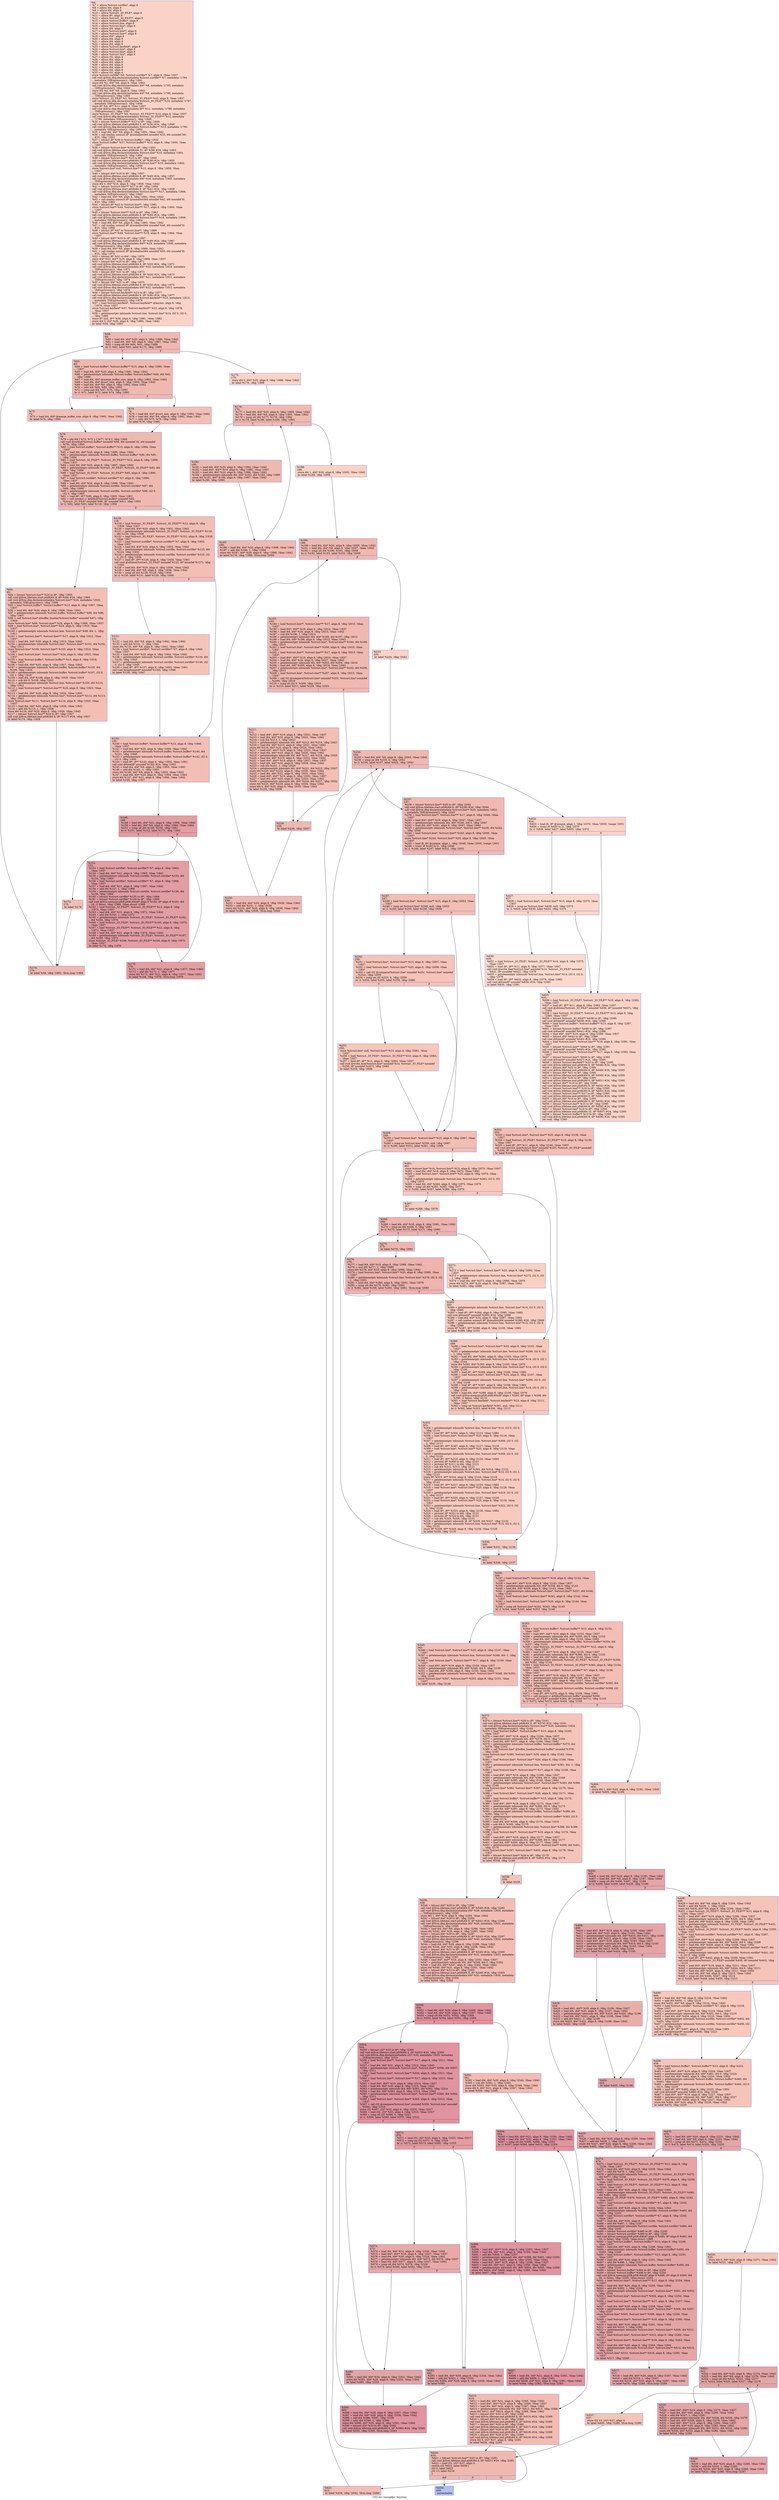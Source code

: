 digraph "CFG for 'mergefps' function" {
	label="CFG for 'mergefps' function";

	Node0x2528440 [shape=record,color="#3d50c3ff", style=filled, fillcolor="#f59c7d70",label="{%6:\l  %7 = alloca %struct.sortfile*, align 8\l  %8 = alloca i64, align 8\l  %9 = alloca i64, align 8\l  %10 = alloca %struct._IO_FILE*, align 8\l  %11 = alloca i8*, align 8\l  %12 = alloca %struct._IO_FILE**, align 8\l  %13 = alloca %struct.buffer*, align 8\l  %14 = alloca %struct.line, align 8\l  %15 = alloca %struct.line*, align 8\l  %16 = alloca i64, align 8\l  %17 = alloca %struct.line**, align 8\l  %18 = alloca %struct.line**, align 8\l  %19 = alloca i64*, align 8\l  %20 = alloca i64, align 8\l  %21 = alloca i64, align 8\l  %22 = alloca i64, align 8\l  %23 = alloca %struct.keyfield*, align 8\l  %24 = alloca %struct.line*, align 8\l  %25 = alloca %struct.line*, align 8\l  %26 = alloca %struct.line*, align 8\l  %27 = alloca i32, align 4\l  %28 = alloca i64, align 8\l  %29 = alloca i64, align 8\l  %30 = alloca i64, align 8\l  %31 = alloca i64, align 8\l  %32 = alloca i64, align 8\l  %33 = alloca i32, align 4\l  store %struct.sortfile* %0, %struct.sortfile** %7, align 8, !tbaa !1837\l  call void @llvm.dbg.declare(metadata %struct.sortfile** %7, metadata !1784,\l... metadata !DIExpression()), !dbg !1841\l  store i64 %1, i64* %8, align 8, !tbaa !1842\l  call void @llvm.dbg.declare(metadata i64* %8, metadata !1785, metadata\l... !DIExpression()), !dbg !1844\l  store i64 %2, i64* %9, align 8, !tbaa !1842\l  call void @llvm.dbg.declare(metadata i64* %9, metadata !1786, metadata\l... !DIExpression()), !dbg !1845\l  store %struct._IO_FILE* %3, %struct._IO_FILE** %10, align 8, !tbaa !1837\l  call void @llvm.dbg.declare(metadata %struct._IO_FILE** %10, metadata !1787,\l... metadata !DIExpression()), !dbg !1846\l  store i8* %4, i8** %11, align 8, !tbaa !1837\l  call void @llvm.dbg.declare(metadata i8** %11, metadata !1788, metadata\l... !DIExpression()), !dbg !1847\l  store %struct._IO_FILE** %5, %struct._IO_FILE*** %12, align 8, !tbaa !1837\l  call void @llvm.dbg.declare(metadata %struct._IO_FILE*** %12, metadata\l... !1789, metadata !DIExpression()), !dbg !1848\l  %34 = bitcast %struct.buffer** %13 to i8*, !dbg !1849\l  call void @llvm.lifetime.start.p0i8(i64 8, i8* %34) #24, !dbg !1849\l  call void @llvm.dbg.declare(metadata %struct.buffer** %13, metadata !1790,\l... metadata !DIExpression()), !dbg !1850\l  %35 = load i64, i64* %9, align 8, !dbg !1851, !tbaa !1842\l  %36 = call noalias nonnull i8* @xnmalloc(i64 noundef %35, i64 noundef 56)\l... #25, !dbg !1852\l  %37 = bitcast i8* %36 to %struct.buffer*, !dbg !1852\l  store %struct.buffer* %37, %struct.buffer** %13, align 8, !dbg !1850, !tbaa\l... !1837\l  %38 = bitcast %struct.line* %14 to i8*, !dbg !1853\l  call void @llvm.lifetime.start.p0i8(i64 32, i8* %38) #24, !dbg !1853\l  call void @llvm.dbg.declare(metadata %struct.line* %14, metadata !1801,\l... metadata !DIExpression()), !dbg !1854\l  %39 = bitcast %struct.line** %15 to i8*, !dbg !1855\l  call void @llvm.lifetime.start.p0i8(i64 8, i8* %39) #24, !dbg !1855\l  call void @llvm.dbg.declare(metadata %struct.line** %15, metadata !1802,\l... metadata !DIExpression()), !dbg !1856\l  store %struct.line* null, %struct.line** %15, align 8, !dbg !1856, !tbaa\l... !1837\l  %40 = bitcast i64* %16 to i8*, !dbg !1857\l  call void @llvm.lifetime.start.p0i8(i64 8, i8* %40) #24, !dbg !1857\l  call void @llvm.dbg.declare(metadata i64* %16, metadata !1805, metadata\l... !DIExpression()), !dbg !1858\l  store i64 0, i64* %16, align 8, !dbg !1858, !tbaa !1842\l  %41 = bitcast %struct.line*** %17 to i8*, !dbg !1859\l  call void @llvm.lifetime.start.p0i8(i64 8, i8* %41) #24, !dbg !1859\l  call void @llvm.dbg.declare(metadata %struct.line*** %17, metadata !1806,\l... metadata !DIExpression()), !dbg !1860\l  %42 = load i64, i64* %9, align 8, !dbg !1861, !tbaa !1842\l  %43 = call noalias nonnull i8* @xnmalloc(i64 noundef %42, i64 noundef 8)\l... #25, !dbg !1862\l  %44 = bitcast i8* %43 to %struct.line**, !dbg !1862\l  store %struct.line** %44, %struct.line*** %17, align 8, !dbg !1860, !tbaa\l... !1837\l  %45 = bitcast %struct.line*** %18 to i8*, !dbg !1863\l  call void @llvm.lifetime.start.p0i8(i64 8, i8* %45) #24, !dbg !1863\l  call void @llvm.dbg.declare(metadata %struct.line*** %18, metadata !1808,\l... metadata !DIExpression()), !dbg !1864\l  %46 = load i64, i64* %9, align 8, !dbg !1865, !tbaa !1842\l  %47 = call noalias nonnull i8* @xnmalloc(i64 noundef %46, i64 noundef 8)\l... #25, !dbg !1866\l  %48 = bitcast i8* %47 to %struct.line**, !dbg !1866\l  store %struct.line** %48, %struct.line*** %18, align 8, !dbg !1864, !tbaa\l... !1837\l  %49 = bitcast i64** %19 to i8*, !dbg !1867\l  call void @llvm.lifetime.start.p0i8(i64 8, i8* %49) #24, !dbg !1867\l  call void @llvm.dbg.declare(metadata i64** %19, metadata !1809, metadata\l... !DIExpression()), !dbg !1868\l  %50 = load i64, i64* %9, align 8, !dbg !1869, !tbaa !1842\l  %51 = call noalias nonnull i8* @xnmalloc(i64 noundef %50, i64 noundef 8)\l... #25, !dbg !1870\l  %52 = bitcast i8* %51 to i64*, !dbg !1870\l  store i64* %52, i64** %19, align 8, !dbg !1868, !tbaa !1837\l  %53 = bitcast i64* %20 to i8*, !dbg !1871\l  call void @llvm.lifetime.start.p0i8(i64 8, i8* %53) #24, !dbg !1871\l  call void @llvm.dbg.declare(metadata i64* %20, metadata !1810, metadata\l... !DIExpression()), !dbg !1872\l  %54 = bitcast i64* %21 to i8*, !dbg !1873\l  call void @llvm.lifetime.start.p0i8(i64 8, i8* %54) #24, !dbg !1873\l  call void @llvm.dbg.declare(metadata i64* %21, metadata !1811, metadata\l... !DIExpression()), !dbg !1874\l  %55 = bitcast i64* %22 to i8*, !dbg !1875\l  call void @llvm.lifetime.start.p0i8(i64 8, i8* %55) #24, !dbg !1875\l  call void @llvm.dbg.declare(metadata i64* %22, metadata !1812, metadata\l... !DIExpression()), !dbg !1876\l  %56 = bitcast %struct.keyfield** %23 to i8*, !dbg !1877\l  call void @llvm.lifetime.start.p0i8(i64 8, i8* %56) #24, !dbg !1877\l  call void @llvm.dbg.declare(metadata %struct.keyfield** %23, metadata !1813,\l... metadata !DIExpression()), !dbg !1878\l  %57 = load %struct.keyfield*, %struct.keyfield** @keylist, align 8, !dbg\l... !1879, !tbaa !1837\l  store %struct.keyfield* %57, %struct.keyfield** %23, align 8, !dbg !1878,\l... !tbaa !1837\l  %58 = getelementptr inbounds %struct.line, %struct.line* %14, i32 0, i32 0,\l... !dbg !1880\l  store i8* null, i8** %58, align 8, !dbg !1881, !tbaa !1882\l  store i64 0, i64* %20, align 8, !dbg !1884, !tbaa !1842\l  br label %59, !dbg !1885\l}"];
	Node0x2528440 -> Node0x2528490;
	Node0x2528490 [shape=record,color="#3d50c3ff", style=filled, fillcolor="#de614d70",label="{%59:\l59:                                               \l  %60 = load i64, i64* %20, align 8, !dbg !1886, !tbaa !1842\l  %61 = load i64, i64* %9, align 8, !dbg !1887, !tbaa !1842\l  %62 = icmp ult i64 %60, %61, !dbg !1888\l  br i1 %62, label %63, label %175, !dbg !1889\l|{<s0>T|<s1>F}}"];
	Node0x2528490:s0 -> Node0x25284e0;
	Node0x2528490:s1 -> Node0x25288f0;
	Node0x25284e0 [shape=record,color="#3d50c3ff", style=filled, fillcolor="#de614d70",label="{%63:\l63:                                               \l  %64 = load %struct.buffer*, %struct.buffer** %13, align 8, !dbg !1890, !tbaa\l... !1837\l  %65 = load i64, i64* %20, align 8, !dbg !1891, !tbaa !1842\l  %66 = getelementptr inbounds %struct.buffer, %struct.buffer* %64, i64 %65,\l... !dbg !1890\l  %67 = load i64, i64* @merge_buffer_size, align 8, !dbg !1892, !tbaa !1842\l  %68 = load i64, i64* @sort_size, align 8, !dbg !1892, !tbaa !1842\l  %69 = load i64, i64* %9, align 8, !dbg !1892, !tbaa !1842\l  %70 = udiv i64 %68, %69, !dbg !1892\l  %71 = icmp ugt i64 %67, %70, !dbg !1892\l  br i1 %71, label %72, label %74, !dbg !1892\l|{<s0>T|<s1>F}}"];
	Node0x25284e0:s0 -> Node0x2528530;
	Node0x25284e0:s1 -> Node0x2528580;
	Node0x2528530 [shape=record,color="#3d50c3ff", style=filled, fillcolor="#e36c5570",label="{%72:\l72:                                               \l  %73 = load i64, i64* @merge_buffer_size, align 8, !dbg !1892, !tbaa !1842\l  br label %78, !dbg !1892\l}"];
	Node0x2528530 -> Node0x25285d0;
	Node0x2528580 [shape=record,color="#3d50c3ff", style=filled, fillcolor="#e36c5570",label="{%74:\l74:                                               \l  %75 = load i64, i64* @sort_size, align 8, !dbg !1892, !tbaa !1842\l  %76 = load i64, i64* %9, align 8, !dbg !1892, !tbaa !1842\l  %77 = udiv i64 %75, %76, !dbg !1892\l  br label %78, !dbg !1892\l}"];
	Node0x2528580 -> Node0x25285d0;
	Node0x25285d0 [shape=record,color="#3d50c3ff", style=filled, fillcolor="#de614d70",label="{%78:\l78:                                               \l  %79 = phi i64 [ %73, %72 ], [ %77, %74 ], !dbg !1892\l  call void @initbuf(%struct.buffer* noundef %66, i64 noundef 32, i64 noundef\l... %79), !dbg !1893\l  %80 = load %struct.buffer*, %struct.buffer** %13, align 8, !dbg !1894, !tbaa\l... !1837\l  %81 = load i64, i64* %20, align 8, !dbg !1895, !tbaa !1842\l  %82 = getelementptr inbounds %struct.buffer, %struct.buffer* %80, i64 %81,\l... !dbg !1894\l  %83 = load %struct._IO_FILE**, %struct._IO_FILE*** %12, align 8, !dbg !1896,\l... !tbaa !1837\l  %84 = load i64, i64* %20, align 8, !dbg !1897, !tbaa !1842\l  %85 = getelementptr inbounds %struct._IO_FILE*, %struct._IO_FILE** %83, i64\l... %84, !dbg !1896\l  %86 = load %struct._IO_FILE*, %struct._IO_FILE** %85, align 8, !dbg !1896,\l... !tbaa !1837\l  %87 = load %struct.sortfile*, %struct.sortfile** %7, align 8, !dbg !1898,\l... !tbaa !1837\l  %88 = load i64, i64* %20, align 8, !dbg !1899, !tbaa !1842\l  %89 = getelementptr inbounds %struct.sortfile, %struct.sortfile* %87, i64\l... %88, !dbg !1898\l  %90 = getelementptr inbounds %struct.sortfile, %struct.sortfile* %89, i32 0,\l... i32 0, !dbg !1900\l  %91 = load i8*, i8** %90, align 8, !dbg !1900, !tbaa !1901\l  %92 = call zeroext i1 @fillbuf(%struct.buffer* noundef %82,\l... %struct._IO_FILE* noundef %86, i8* noundef %91), !dbg !1903\l  br i1 %92, label %93, label %118, !dbg !1904\l|{<s0>T|<s1>F}}"];
	Node0x25285d0:s0 -> Node0x2528620;
	Node0x25285d0:s1 -> Node0x2528670;
	Node0x2528620 [shape=record,color="#3d50c3ff", style=filled, fillcolor="#e36c5570",label="{%93:\l93:                                               \l  %94 = bitcast %struct.line** %24 to i8*, !dbg !1905\l  call void @llvm.lifetime.start.p0i8(i64 8, i8* %94) #24, !dbg !1905\l  call void @llvm.dbg.declare(metadata %struct.line** %24, metadata !1816,\l... metadata !DIExpression()), !dbg !1906\l  %95 = load %struct.buffer*, %struct.buffer** %13, align 8, !dbg !1907, !tbaa\l... !1837\l  %96 = load i64, i64* %20, align 8, !dbg !1908, !tbaa !1842\l  %97 = getelementptr inbounds %struct.buffer, %struct.buffer* %95, i64 %96,\l... !dbg !1907\l  %98 = call %struct.line* @buffer_linelim(%struct.buffer* noundef %97), !dbg\l... !1909\l  store %struct.line* %98, %struct.line** %24, align 8, !dbg !1906, !tbaa !1837\l  %99 = load %struct.line*, %struct.line** %24, align 8, !dbg !1910, !tbaa\l... !1837\l  %100 = getelementptr inbounds %struct.line, %struct.line* %99, i64 -1, !dbg\l... !1911\l  %101 = load %struct.line**, %struct.line*** %17, align 8, !dbg !1912, !tbaa\l... !1837\l  %102 = load i64, i64* %20, align 8, !dbg !1913, !tbaa !1842\l  %103 = getelementptr inbounds %struct.line*, %struct.line** %101, i64 %102,\l... !dbg !1912\l  store %struct.line* %100, %struct.line** %103, align 8, !dbg !1914, !tbaa\l... !1837\l  %104 = load %struct.line*, %struct.line** %24, align 8, !dbg !1915, !tbaa\l... !1837\l  %105 = load %struct.buffer*, %struct.buffer** %13, align 8, !dbg !1916,\l... !tbaa !1837\l  %106 = load i64, i64* %20, align 8, !dbg !1917, !tbaa !1842\l  %107 = getelementptr inbounds %struct.buffer, %struct.buffer* %105, i64\l... %106, !dbg !1916\l  %108 = getelementptr inbounds %struct.buffer, %struct.buffer* %107, i32 0,\l... i32 2, !dbg !1918\l  %109 = load i64, i64* %108, align 8, !dbg !1918, !tbaa !1919\l  %110 = sub i64 0, %109, !dbg !1922\l  %111 = getelementptr inbounds %struct.line, %struct.line* %104, i64 %110,\l... !dbg !1922\l  %112 = load %struct.line**, %struct.line*** %18, align 8, !dbg !1923, !tbaa\l... !1837\l  %113 = load i64, i64* %20, align 8, !dbg !1924, !tbaa !1842\l  %114 = getelementptr inbounds %struct.line*, %struct.line** %112, i64 %113,\l... !dbg !1923\l  store %struct.line* %111, %struct.line** %114, align 8, !dbg !1925, !tbaa\l... !1837\l  %115 = load i64, i64* %20, align 8, !dbg !1926, !tbaa !1842\l  %116 = add i64 %115, 1, !dbg !1926\l  store i64 %116, i64* %20, align 8, !dbg !1926, !tbaa !1842\l  %117 = bitcast %struct.line** %24 to i8*, !dbg !1927\l  call void @llvm.lifetime.end.p0i8(i64 8, i8* %117) #24, !dbg !1927\l  br label %174, !dbg !1928\l}"];
	Node0x2528620 -> Node0x25288a0;
	Node0x2528670 [shape=record,color="#3d50c3ff", style=filled, fillcolor="#e36c5570",label="{%118:\l118:                                              \l  %119 = load %struct._IO_FILE**, %struct._IO_FILE*** %12, align 8, !dbg\l... !1929, !tbaa !1837\l  %120 = load i64, i64* %20, align 8, !dbg !1931, !tbaa !1842\l  %121 = getelementptr inbounds %struct._IO_FILE*, %struct._IO_FILE** %119,\l... i64 %120, !dbg !1929\l  %122 = load %struct._IO_FILE*, %struct._IO_FILE** %121, align 8, !dbg !1929,\l... !tbaa !1837\l  %123 = load %struct.sortfile*, %struct.sortfile** %7, align 8, !dbg !1932,\l... !tbaa !1837\l  %124 = load i64, i64* %20, align 8, !dbg !1933, !tbaa !1842\l  %125 = getelementptr inbounds %struct.sortfile, %struct.sortfile* %123, i64\l... %124, !dbg !1932\l  %126 = getelementptr inbounds %struct.sortfile, %struct.sortfile* %125, i32\l... 0, i32 0, !dbg !1934\l  %127 = load i8*, i8** %126, align 8, !dbg !1934, !tbaa !1901\l  call void @xfclose(%struct._IO_FILE* noundef %122, i8* noundef %127), !dbg\l... !1935\l  %128 = load i64, i64* %20, align 8, !dbg !1936, !tbaa !1842\l  %129 = load i64, i64* %8, align 8, !dbg !1938, !tbaa !1842\l  %130 = icmp ult i64 %128, %129, !dbg !1939\l  br i1 %130, label %131, label %139, !dbg !1940\l|{<s0>T|<s1>F}}"];
	Node0x2528670:s0 -> Node0x25286c0;
	Node0x2528670:s1 -> Node0x2528710;
	Node0x25286c0 [shape=record,color="#3d50c3ff", style=filled, fillcolor="#e97a5f70",label="{%131:\l131:                                              \l  %132 = load i64, i64* %8, align 8, !dbg !1941, !tbaa !1842\l  %133 = add i64 %132, -1, !dbg !1941\l  store i64 %133, i64* %8, align 8, !dbg !1941, !tbaa !1842\l  %134 = load %struct.sortfile*, %struct.sortfile** %7, align 8, !dbg !1943,\l... !tbaa !1837\l  %135 = load i64, i64* %20, align 8, !dbg !1944, !tbaa !1842\l  %136 = getelementptr inbounds %struct.sortfile, %struct.sortfile* %134, i64\l... %135, !dbg !1943\l  %137 = getelementptr inbounds %struct.sortfile, %struct.sortfile* %136, i32\l... 0, i32 0, !dbg !1945\l  %138 = load i8*, i8** %137, align 8, !dbg !1945, !tbaa !1901\l  call void @zaptemp(i8* noundef %138), !dbg !1946\l  br label %139, !dbg !1947\l}"];
	Node0x25286c0 -> Node0x2528710;
	Node0x2528710 [shape=record,color="#3d50c3ff", style=filled, fillcolor="#e36c5570",label="{%139:\l139:                                              \l  %140 = load %struct.buffer*, %struct.buffer** %13, align 8, !dbg !1948,\l... !tbaa !1837\l  %141 = load i64, i64* %20, align 8, !dbg !1949, !tbaa !1842\l  %142 = getelementptr inbounds %struct.buffer, %struct.buffer* %140, i64\l... %141, !dbg !1948\l  %143 = getelementptr inbounds %struct.buffer, %struct.buffer* %142, i32 0,\l... i32 0, !dbg !1950\l  %144 = load i8*, i8** %143, align 8, !dbg !1950, !tbaa !1951\l  call void @free(i8* noundef %144) #24, !dbg !1952\l  %145 = load i64, i64* %9, align 8, !dbg !1953, !tbaa !1842\l  %146 = add i64 %145, -1, !dbg !1953\l  store i64 %146, i64* %9, align 8, !dbg !1953, !tbaa !1842\l  %147 = load i64, i64* %20, align 8, !dbg !1954, !tbaa !1842\l  store i64 %147, i64* %21, align 8, !dbg !1956, !tbaa !1842\l  br label %148, !dbg !1957\l}"];
	Node0x2528710 -> Node0x2528760;
	Node0x2528760 [shape=record,color="#b70d28ff", style=filled, fillcolor="#be242e70",label="{%148:\l148:                                              \l  %149 = load i64, i64* %21, align 8, !dbg !1958, !tbaa !1842\l  %150 = load i64, i64* %9, align 8, !dbg !1960, !tbaa !1842\l  %151 = icmp ult i64 %149, %150, !dbg !1961\l  br i1 %151, label %152, label %173, !dbg !1962\l|{<s0>T|<s1>F}}"];
	Node0x2528760:s0 -> Node0x25287b0;
	Node0x2528760:s1 -> Node0x2528850;
	Node0x25287b0 [shape=record,color="#b70d28ff", style=filled, fillcolor="#be242e70",label="{%152:\l152:                                              \l  %153 = load %struct.sortfile*, %struct.sortfile** %7, align 8, !dbg !1963,\l... !tbaa !1837\l  %154 = load i64, i64* %21, align 8, !dbg !1965, !tbaa !1842\l  %155 = getelementptr inbounds %struct.sortfile, %struct.sortfile* %153, i64\l... %154, !dbg !1963\l  %156 = load %struct.sortfile*, %struct.sortfile** %7, align 8, !dbg !1966,\l... !tbaa !1837\l  %157 = load i64, i64* %21, align 8, !dbg !1967, !tbaa !1842\l  %158 = add i64 %157, 1, !dbg !1968\l  %159 = getelementptr inbounds %struct.sortfile, %struct.sortfile* %156, i64\l... %158, !dbg !1966\l  %160 = bitcast %struct.sortfile* %155 to i8*, !dbg !1966\l  %161 = bitcast %struct.sortfile* %159 to i8*, !dbg !1966\l  call void @llvm.memcpy.p0i8.p0i8.i64(i8* align 8 %160, i8* align 8 %161, i64\l... 16, i1 false), !dbg !1966, !tbaa.struct !1969\l  %162 = load %struct._IO_FILE**, %struct._IO_FILE*** %12, align 8, !dbg\l... !1970, !tbaa !1837\l  %163 = load i64, i64* %21, align 8, !dbg !1971, !tbaa !1842\l  %164 = add i64 %163, 1, !dbg !1972\l  %165 = getelementptr inbounds %struct._IO_FILE*, %struct._IO_FILE** %162,\l... i64 %164, !dbg !1970\l  %166 = load %struct._IO_FILE*, %struct._IO_FILE** %165, align 8, !dbg !1970,\l... !tbaa !1837\l  %167 = load %struct._IO_FILE**, %struct._IO_FILE*** %12, align 8, !dbg\l... !1973, !tbaa !1837\l  %168 = load i64, i64* %21, align 8, !dbg !1974, !tbaa !1842\l  %169 = getelementptr inbounds %struct._IO_FILE*, %struct._IO_FILE** %167,\l... i64 %168, !dbg !1973\l  store %struct._IO_FILE* %166, %struct._IO_FILE** %169, align 8, !dbg !1975,\l... !tbaa !1837\l  br label %170, !dbg !1976\l}"];
	Node0x25287b0 -> Node0x2528800;
	Node0x2528800 [shape=record,color="#b70d28ff", style=filled, fillcolor="#be242e70",label="{%170:\l170:                                              \l  %171 = load i64, i64* %21, align 8, !dbg !1977, !tbaa !1842\l  %172 = add i64 %171, 1, !dbg !1977\l  store i64 %172, i64* %21, align 8, !dbg !1977, !tbaa !1842\l  br label %148, !dbg !1978, !llvm.loop !1979\l}"];
	Node0x2528800 -> Node0x2528760;
	Node0x2528850 [shape=record,color="#3d50c3ff", style=filled, fillcolor="#e36c5570",label="{%173:\l173:                                              \l  br label %174\l}"];
	Node0x2528850 -> Node0x25288a0;
	Node0x25288a0 [shape=record,color="#3d50c3ff", style=filled, fillcolor="#de614d70",label="{%174:\l174:                                              \l  br label %59, !dbg !1983, !llvm.loop !1984\l}"];
	Node0x25288a0 -> Node0x2528490;
	Node0x25288f0 [shape=record,color="#3d50c3ff", style=filled, fillcolor="#f59c7d70",label="{%175:\l175:                                              \l  store i64 0, i64* %20, align 8, !dbg !1986, !tbaa !1842\l  br label %176, !dbg !1988\l}"];
	Node0x25288f0 -> Node0x2528940;
	Node0x2528940 [shape=record,color="#3d50c3ff", style=filled, fillcolor="#de614d70",label="{%176:\l176:                                              \l  %177 = load i64, i64* %20, align 8, !dbg !1989, !tbaa !1842\l  %178 = load i64, i64* %9, align 8, !dbg !1991, !tbaa !1842\l  %179 = icmp ult i64 %177, %178, !dbg !1992\l  br i1 %179, label %180, label %188, !dbg !1993\l|{<s0>T|<s1>F}}"];
	Node0x2528940:s0 -> Node0x2528990;
	Node0x2528940:s1 -> Node0x2528a30;
	Node0x2528990 [shape=record,color="#3d50c3ff", style=filled, fillcolor="#de614d70",label="{%180:\l180:                                              \l  %181 = load i64, i64* %20, align 8, !dbg !1994, !tbaa !1842\l  %182 = load i64*, i64** %19, align 8, !dbg !1995, !tbaa !1837\l  %183 = load i64, i64* %20, align 8, !dbg !1996, !tbaa !1842\l  %184 = getelementptr inbounds i64, i64* %182, i64 %183, !dbg !1995\l  store i64 %181, i64* %184, align 8, !dbg !1997, !tbaa !1842\l  br label %185, !dbg !1995\l}"];
	Node0x2528990 -> Node0x25289e0;
	Node0x25289e0 [shape=record,color="#3d50c3ff", style=filled, fillcolor="#de614d70",label="{%185:\l185:                                              \l  %186 = load i64, i64* %20, align 8, !dbg !1998, !tbaa !1842\l  %187 = add i64 %186, 1, !dbg !1998\l  store i64 %187, i64* %20, align 8, !dbg !1998, !tbaa !1842\l  br label %176, !dbg !1999, !llvm.loop !2000\l}"];
	Node0x25289e0 -> Node0x2528940;
	Node0x2528a30 [shape=record,color="#3d50c3ff", style=filled, fillcolor="#f59c7d70",label="{%188:\l188:                                              \l  store i64 1, i64* %20, align 8, !dbg !2002, !tbaa !1842\l  br label %189, !dbg !2004\l}"];
	Node0x2528a30 -> Node0x2528a80;
	Node0x2528a80 [shape=record,color="#3d50c3ff", style=filled, fillcolor="#de614d70",label="{%189:\l189:                                              \l  %190 = load i64, i64* %20, align 8, !dbg !2005, !tbaa !1842\l  %191 = load i64, i64* %9, align 8, !dbg !2007, !tbaa !1842\l  %192 = icmp ult i64 %190, %191, !dbg !2008\l  br i1 %192, label %193, label %233, !dbg !2009\l|{<s0>T|<s1>F}}"];
	Node0x2528a80:s0 -> Node0x2528ad0;
	Node0x2528a80:s1 -> Node0x2528c10;
	Node0x2528ad0 [shape=record,color="#3d50c3ff", style=filled, fillcolor="#de614d70",label="{%193:\l193:                                              \l  %194 = load %struct.line**, %struct.line*** %17, align 8, !dbg !2010, !tbaa\l... !1837\l  %195 = load i64*, i64** %19, align 8, !dbg !2012, !tbaa !1837\l  %196 = load i64, i64* %20, align 8, !dbg !2013, !tbaa !1842\l  %197 = sub i64 %196, 1, !dbg !2014\l  %198 = getelementptr inbounds i64, i64* %195, i64 %197, !dbg !2012\l  %199 = load i64, i64* %198, align 8, !dbg !2012, !tbaa !1842\l  %200 = getelementptr inbounds %struct.line*, %struct.line** %194, i64 %199,\l... !dbg !2010\l  %201 = load %struct.line*, %struct.line** %200, align 8, !dbg !2010, !tbaa\l... !1837\l  %202 = load %struct.line**, %struct.line*** %17, align 8, !dbg !2015, !tbaa\l... !1837\l  %203 = load i64*, i64** %19, align 8, !dbg !2016, !tbaa !1837\l  %204 = load i64, i64* %20, align 8, !dbg !2017, !tbaa !1842\l  %205 = getelementptr inbounds i64, i64* %203, i64 %204, !dbg !2016\l  %206 = load i64, i64* %205, align 8, !dbg !2016, !tbaa !1842\l  %207 = getelementptr inbounds %struct.line*, %struct.line** %202, i64 %206,\l... !dbg !2015\l  %208 = load %struct.line*, %struct.line** %207, align 8, !dbg !2015, !tbaa\l... !1837\l  %209 = call i32 @compare(%struct.line* noundef %201, %struct.line* noundef\l... %208), !dbg !2018\l  %210 = icmp slt i32 0, %209, !dbg !2019\l  br i1 %210, label %211, label %229, !dbg !2020\l|{<s0>T|<s1>F}}"];
	Node0x2528ad0:s0 -> Node0x2528b20;
	Node0x2528ad0:s1 -> Node0x2528b70;
	Node0x2528b20 [shape=record,color="#3d50c3ff", style=filled, fillcolor="#e36c5570",label="{%211:\l211:                                              \l  %212 = load i64*, i64** %19, align 8, !dbg !2021, !tbaa !1837\l  %213 = load i64, i64* %20, align 8, !dbg !2022, !tbaa !1842\l  %214 = sub i64 %213, 1, !dbg !2023\l  %215 = getelementptr inbounds i64, i64* %212, i64 %214, !dbg !2021\l  %216 = load i64, i64* %215, align 8, !dbg !2021, !tbaa !1842\l  store i64 %216, i64* %22, align 8, !dbg !2024, !tbaa !1842\l  %217 = load i64*, i64** %19, align 8, !dbg !2025, !tbaa !1837\l  %218 = load i64, i64* %20, align 8, !dbg !2026, !tbaa !1842\l  %219 = getelementptr inbounds i64, i64* %217, i64 %218, !dbg !2025\l  %220 = load i64, i64* %219, align 8, !dbg !2025, !tbaa !1842\l  %221 = load i64*, i64** %19, align 8, !dbg !2027, !tbaa !1837\l  %222 = load i64, i64* %20, align 8, !dbg !2028, !tbaa !1842\l  %223 = sub i64 %222, 1, !dbg !2029\l  %224 = getelementptr inbounds i64, i64* %221, i64 %223, !dbg !2027\l  store i64 %220, i64* %224, align 8, !dbg !2030, !tbaa !1842\l  %225 = load i64, i64* %22, align 8, !dbg !2031, !tbaa !1842\l  %226 = load i64*, i64** %19, align 8, !dbg !2032, !tbaa !1837\l  %227 = load i64, i64* %20, align 8, !dbg !2033, !tbaa !1842\l  %228 = getelementptr inbounds i64, i64* %226, i64 %227, !dbg !2032\l  store i64 %225, i64* %228, align 8, !dbg !2034, !tbaa !1842\l  store i64 0, i64* %20, align 8, !dbg !2035, !tbaa !1842\l  br label %229, !dbg !2036\l}"];
	Node0x2528b20 -> Node0x2528b70;
	Node0x2528b70 [shape=record,color="#3d50c3ff", style=filled, fillcolor="#de614d70",label="{%229:\l229:                                              \l  br label %230, !dbg !2037\l}"];
	Node0x2528b70 -> Node0x2528bc0;
	Node0x2528bc0 [shape=record,color="#3d50c3ff", style=filled, fillcolor="#de614d70",label="{%230:\l230:                                              \l  %231 = load i64, i64* %20, align 8, !dbg !2038, !tbaa !1842\l  %232 = add i64 %231, 1, !dbg !2038\l  store i64 %232, i64* %20, align 8, !dbg !2038, !tbaa !1842\l  br label %189, !dbg !2039, !llvm.loop !2040\l}"];
	Node0x2528bc0 -> Node0x2528a80;
	Node0x2528c10 [shape=record,color="#3d50c3ff", style=filled, fillcolor="#f59c7d70",label="{%233:\l233:                                              \l  br label %234, !dbg !2042\l}"];
	Node0x2528c10 -> Node0x2528c60;
	Node0x2528c60 [shape=record,color="#3d50c3ff", style=filled, fillcolor="#de614d70",label="{%234:\l234:                                              \l  %235 = load i64, i64* %9, align 8, !dbg !2043, !tbaa !1842\l  %236 = icmp ne i64 %235, 0, !dbg !2042\l  br i1 %236, label %237, label %624, !dbg !2042\l|{<s0>T|<s1>F}}"];
	Node0x2528c60:s0 -> Node0x2528cb0;
	Node0x2528c60:s1 -> Node0x2529d90;
	Node0x2528cb0 [shape=record,color="#3d50c3ff", style=filled, fillcolor="#de614d70",label="{%237:\l237:                                              \l  %238 = bitcast %struct.line** %25 to i8*, !dbg !2044\l  call void @llvm.lifetime.start.p0i8(i64 8, i8* %238) #24, !dbg !2044\l  call void @llvm.dbg.declare(metadata %struct.line** %25, metadata !1822,\l... metadata !DIExpression()), !dbg !2045\l  %239 = load %struct.line**, %struct.line*** %17, align 8, !dbg !2046, !tbaa\l... !1837\l  %240 = load i64*, i64** %19, align 8, !dbg !2047, !tbaa !1837\l  %241 = getelementptr inbounds i64, i64* %240, i64 0, !dbg !2047\l  %242 = load i64, i64* %241, align 8, !dbg !2047, !tbaa !1842\l  %243 = getelementptr inbounds %struct.line*, %struct.line** %239, i64 %242,\l... !dbg !2046\l  %244 = load %struct.line*, %struct.line** %243, align 8, !dbg !2046, !tbaa\l... !1837\l  store %struct.line* %244, %struct.line** %25, align 8, !dbg !2045, !tbaa\l... !1837\l  %245 = load i8, i8* @unique, align 1, !dbg !2048, !tbaa !2050, !range !2051\l  %246 = trunc i8 %245 to i1, !dbg !2048\l  br i1 %246, label %247, label %332, !dbg !2052\l|{<s0>T|<s1>F}}"];
	Node0x2528cb0:s0 -> Node0x2528d00;
	Node0x2528cb0:s1 -> Node0x25291b0;
	Node0x2528d00 [shape=record,color="#3d50c3ff", style=filled, fillcolor="#e36c5570",label="{%247:\l247:                                              \l  %248 = load %struct.line*, %struct.line** %15, align 8, !dbg !2053, !tbaa\l... !1837\l  %249 = icmp ne %struct.line* %248, null, !dbg !2053\l  br i1 %249, label %250, label %258, !dbg !2056\l|{<s0>T|<s1>F}}"];
	Node0x2528d00:s0 -> Node0x2528d50;
	Node0x2528d00:s1 -> Node0x2528df0;
	Node0x2528d50 [shape=record,color="#3d50c3ff", style=filled, fillcolor="#e8765c70",label="{%250:\l250:                                              \l  %251 = load %struct.line*, %struct.line** %15, align 8, !dbg !2057, !tbaa\l... !1837\l  %252 = load %struct.line*, %struct.line** %25, align 8, !dbg !2058, !tbaa\l... !1837\l  %253 = call i32 @compare(%struct.line* noundef %251, %struct.line* noundef\l... %252), !dbg !2059\l  %254 = icmp ne i32 %253, 0, !dbg !2059\l  br i1 %254, label %255, label %258, !dbg !2060\l|{<s0>T|<s1>F}}"];
	Node0x2528d50:s0 -> Node0x2528da0;
	Node0x2528d50:s1 -> Node0x2528df0;
	Node0x2528da0 [shape=record,color="#3d50c3ff", style=filled, fillcolor="#ec7f6370",label="{%255:\l255:                                              \l  store %struct.line* null, %struct.line** %15, align 8, !dbg !2061, !tbaa\l... !1837\l  %256 = load %struct._IO_FILE*, %struct._IO_FILE** %10, align 8, !dbg !2063,\l... !tbaa !1837\l  %257 = load i8*, i8** %11, align 8, !dbg !2064, !tbaa !1837\l  call void @write_line(%struct.line* noundef %14, %struct._IO_FILE* noundef\l... %256, i8* noundef %257), !dbg !2065\l  br label %258, !dbg !2066\l}"];
	Node0x2528da0 -> Node0x2528df0;
	Node0x2528df0 [shape=record,color="#3d50c3ff", style=filled, fillcolor="#e36c5570",label="{%258:\l258:                                              \l  %259 = load %struct.line*, %struct.line** %15, align 8, !dbg !2067, !tbaa\l... !1837\l  %260 = icmp ne %struct.line* %259, null, !dbg !2067\l  br i1 %260, label %331, label %261, !dbg !2069\l|{<s0>T|<s1>F}}"];
	Node0x2528df0:s0 -> Node0x2529160;
	Node0x2528df0:s1 -> Node0x2528e40;
	Node0x2528e40 [shape=record,color="#3d50c3ff", style=filled, fillcolor="#ec7f6370",label="{%261:\l261:                                              \l  store %struct.line* %14, %struct.line** %15, align 8, !dbg !2070, !tbaa !1837\l  %262 = load i64, i64* %16, align 8, !dbg !2072, !tbaa !1842\l  %263 = load %struct.line*, %struct.line** %25, align 8, !dbg !2074, !tbaa\l... !1837\l  %264 = getelementptr inbounds %struct.line, %struct.line* %263, i32 0, i32\l... 1, !dbg !2075\l  %265 = load i64, i64* %264, align 8, !dbg !2075, !tbaa !2076\l  %266 = icmp ult i64 %262, %265, !dbg !2077\l  br i1 %266, label %267, label %289, !dbg !2078\l|{<s0>T|<s1>F}}"];
	Node0x2528e40:s0 -> Node0x2528e90;
	Node0x2528e40:s1 -> Node0x2529070;
	Node0x2528e90 [shape=record,color="#3d50c3ff", style=filled, fillcolor="#f08b6e70",label="{%267:\l267:                                              \l  br label %268, !dbg !2079\l}"];
	Node0x2528e90 -> Node0x2528ee0;
	Node0x2528ee0 [shape=record,color="#3d50c3ff", style=filled, fillcolor="#d8564670",label="{%268:\l268:                                              \l  %269 = load i64, i64* %16, align 8, !dbg !2081, !tbaa !1842\l  %270 = icmp ne i64 %269, 0, !dbg !2081\l  br i1 %270, label %275, label %271, !dbg !2083\l|{<s0>T|<s1>F}}"];
	Node0x2528ee0:s0 -> Node0x2528f80;
	Node0x2528ee0:s1 -> Node0x2528f30;
	Node0x2528f30 [shape=record,color="#3d50c3ff", style=filled, fillcolor="#f3947570",label="{%271:\l271:                                              \l  %272 = load %struct.line*, %struct.line** %25, align 8, !dbg !2084, !tbaa\l... !1837\l  %273 = getelementptr inbounds %struct.line, %struct.line* %272, i32 0, i32\l... 1, !dbg !2086\l  %274 = load i64, i64* %273, align 8, !dbg !2086, !tbaa !2076\l  store i64 %274, i64* %16, align 8, !dbg !2087, !tbaa !1842\l  br label %283, !dbg !2088\l}"];
	Node0x2528f30 -> Node0x2529020;
	Node0x2528f80 [shape=record,color="#3d50c3ff", style=filled, fillcolor="#d8564670",label="{%275:\l275:                                              \l  br label %276, !dbg !2081\l}"];
	Node0x2528f80 -> Node0x2528fd0;
	Node0x2528fd0 [shape=record,color="#3d50c3ff", style=filled, fillcolor="#d8564670",label="{%276:\l276:                                              \l  %277 = load i64, i64* %16, align 8, !dbg !2089, !tbaa !1842\l  %278 = mul i64 %277, 2, !dbg !2089\l  store i64 %278, i64* %16, align 8, !dbg !2089, !tbaa !1842\l  %279 = load %struct.line*, %struct.line** %25, align 8, !dbg !2090, !tbaa\l... !1837\l  %280 = getelementptr inbounds %struct.line, %struct.line* %279, i32 0, i32\l... 1, !dbg !2091\l  %281 = load i64, i64* %280, align 8, !dbg !2091, !tbaa !2076\l  %282 = icmp ult i64 %278, %281, !dbg !2092\l  br i1 %282, label %268, label %283, !dbg !2081, !llvm.loop !2093\l|{<s0>T|<s1>F}}"];
	Node0x2528fd0:s0 -> Node0x2528ee0;
	Node0x2528fd0:s1 -> Node0x2529020;
	Node0x2529020 [shape=record,color="#3d50c3ff", style=filled, fillcolor="#f08b6e70",label="{%283:\l283:                                              \l  %284 = getelementptr inbounds %struct.line, %struct.line* %14, i32 0, i32 0,\l... !dbg !2095\l  %285 = load i8*, i8** %284, align 8, !dbg !2095, !tbaa !1882\l  call void @free(i8* noundef %285) #24, !dbg !2096\l  %286 = load i64, i64* %16, align 8, !dbg !2097, !tbaa !1842\l  %287 = call noalias nonnull i8* @xmalloc(i64 noundef %286) #26, !dbg !2098\l  %288 = getelementptr inbounds %struct.line, %struct.line* %14, i32 0, i32 0,\l... !dbg !2099\l  store i8* %287, i8** %288, align 8, !dbg !2100, !tbaa !1882\l  br label %289, !dbg !2101\l}"];
	Node0x2529020 -> Node0x2529070;
	Node0x2529070 [shape=record,color="#3d50c3ff", style=filled, fillcolor="#ec7f6370",label="{%289:\l289:                                              \l  %290 = load %struct.line*, %struct.line** %25, align 8, !dbg !2102, !tbaa\l... !1837\l  %291 = getelementptr inbounds %struct.line, %struct.line* %290, i32 0, i32\l... 1, !dbg !2103\l  %292 = load i64, i64* %291, align 8, !dbg !2103, !tbaa !2076\l  %293 = getelementptr inbounds %struct.line, %struct.line* %14, i32 0, i32 1,\l... !dbg !2104\l  store i64 %292, i64* %293, align 8, !dbg !2105, !tbaa !2076\l  %294 = getelementptr inbounds %struct.line, %struct.line* %14, i32 0, i32 0,\l... !dbg !2106\l  %295 = load i8*, i8** %294, align 8, !dbg !2106, !tbaa !1882\l  %296 = load %struct.line*, %struct.line** %25, align 8, !dbg !2107, !tbaa\l... !1837\l  %297 = getelementptr inbounds %struct.line, %struct.line* %296, i32 0, i32\l... 0, !dbg !2108\l  %298 = load i8*, i8** %297, align 8, !dbg !2108, !tbaa !1882\l  %299 = getelementptr inbounds %struct.line, %struct.line* %14, i32 0, i32 1,\l... !dbg !2109\l  %300 = load i64, i64* %299, align 8, !dbg !2109, !tbaa !2076\l  call void @llvm.memcpy.p0i8.p0i8.i64(i8* align 1 %295, i8* align 1 %298, i64\l... %300, i1 false), !dbg !2110\l  %301 = load %struct.keyfield*, %struct.keyfield** %23, align 8, !dbg !2111,\l... !tbaa !1837\l  %302 = icmp ne %struct.keyfield* %301, null, !dbg !2111\l  br i1 %302, label %303, label %330, !dbg !2113\l|{<s0>T|<s1>F}}"];
	Node0x2529070:s0 -> Node0x25290c0;
	Node0x2529070:s1 -> Node0x2529110;
	Node0x25290c0 [shape=record,color="#3d50c3ff", style=filled, fillcolor="#ef886b70",label="{%303:\l303:                                              \l  %304 = getelementptr inbounds %struct.line, %struct.line* %14, i32 0, i32 0,\l... !dbg !2114\l  %305 = load i8*, i8** %304, align 8, !dbg !2114, !tbaa !1882\l  %306 = load %struct.line*, %struct.line** %25, align 8, !dbg !2116, !tbaa\l... !1837\l  %307 = getelementptr inbounds %struct.line, %struct.line* %306, i32 0, i32\l... 2, !dbg !2117\l  %308 = load i8*, i8** %307, align 8, !dbg !2117, !tbaa !2118\l  %309 = load %struct.line*, %struct.line** %25, align 8, !dbg !2119, !tbaa\l... !1837\l  %310 = getelementptr inbounds %struct.line, %struct.line* %309, i32 0, i32\l... 0, !dbg !2120\l  %311 = load i8*, i8** %310, align 8, !dbg !2120, !tbaa !1882\l  %312 = ptrtoint i8* %308 to i64, !dbg !2121\l  %313 = ptrtoint i8* %311 to i64, !dbg !2121\l  %314 = sub i64 %312, %313, !dbg !2121\l  %315 = getelementptr inbounds i8, i8* %305, i64 %314, !dbg !2122\l  %316 = getelementptr inbounds %struct.line, %struct.line* %14, i32 0, i32 2,\l... !dbg !2123\l  store i8* %315, i8** %316, align 8, !dbg !2124, !tbaa !2118\l  %317 = getelementptr inbounds %struct.line, %struct.line* %14, i32 0, i32 0,\l... !dbg !2125\l  %318 = load i8*, i8** %317, align 8, !dbg !2125, !tbaa !1882\l  %319 = load %struct.line*, %struct.line** %25, align 8, !dbg !2126, !tbaa\l... !1837\l  %320 = getelementptr inbounds %struct.line, %struct.line* %319, i32 0, i32\l... 3, !dbg !2127\l  %321 = load i8*, i8** %320, align 8, !dbg !2127, !tbaa !2128\l  %322 = load %struct.line*, %struct.line** %25, align 8, !dbg !2129, !tbaa\l... !1837\l  %323 = getelementptr inbounds %struct.line, %struct.line* %322, i32 0, i32\l... 0, !dbg !2130\l  %324 = load i8*, i8** %323, align 8, !dbg !2130, !tbaa !1882\l  %325 = ptrtoint i8* %321 to i64, !dbg !2131\l  %326 = ptrtoint i8* %324 to i64, !dbg !2131\l  %327 = sub i64 %325, %326, !dbg !2131\l  %328 = getelementptr inbounds i8, i8* %318, i64 %327, !dbg !2132\l  %329 = getelementptr inbounds %struct.line, %struct.line* %14, i32 0, i32 3,\l... !dbg !2133\l  store i8* %328, i8** %329, align 8, !dbg !2134, !tbaa !2128\l  br label %330, !dbg !2135\l}"];
	Node0x25290c0 -> Node0x2529110;
	Node0x2529110 [shape=record,color="#3d50c3ff", style=filled, fillcolor="#ec7f6370",label="{%330:\l330:                                              \l  br label %331, !dbg !2136\l}"];
	Node0x2529110 -> Node0x2529160;
	Node0x2529160 [shape=record,color="#3d50c3ff", style=filled, fillcolor="#e36c5570",label="{%331:\l331:                                              \l  br label %336, !dbg !2137\l}"];
	Node0x2529160 -> Node0x2529200;
	Node0x25291b0 [shape=record,color="#3d50c3ff", style=filled, fillcolor="#e36c5570",label="{%332:\l332:                                              \l  %333 = load %struct.line*, %struct.line** %25, align 8, !dbg !2138, !tbaa\l... !1837\l  %334 = load %struct._IO_FILE*, %struct._IO_FILE** %10, align 8, !dbg !2139,\l... !tbaa !1837\l  %335 = load i8*, i8** %11, align 8, !dbg !2140, !tbaa !1837\l  call void @write_line(%struct.line* noundef %333, %struct._IO_FILE* noundef\l... %334, i8* noundef %335), !dbg !2141\l  br label %336\l}"];
	Node0x25291b0 -> Node0x2529200;
	Node0x2529200 [shape=record,color="#3d50c3ff", style=filled, fillcolor="#de614d70",label="{%336:\l336:                                              \l  %337 = load %struct.line**, %struct.line*** %18, align 8, !dbg !2142, !tbaa\l... !1837\l  %338 = load i64*, i64** %19, align 8, !dbg !2143, !tbaa !1837\l  %339 = getelementptr inbounds i64, i64* %338, i64 0, !dbg !2143\l  %340 = load i64, i64* %339, align 8, !dbg !2143, !tbaa !1842\l  %341 = getelementptr inbounds %struct.line*, %struct.line** %337, i64 %340,\l... !dbg !2142\l  %342 = load %struct.line*, %struct.line** %341, align 8, !dbg !2142, !tbaa\l... !1837\l  %343 = load %struct.line*, %struct.line** %25, align 8, !dbg !2144, !tbaa\l... !1837\l  %344 = icmp ult %struct.line* %342, %343, !dbg !2145\l  br i1 %344, label %345, label %353, !dbg !2146\l|{<s0>T|<s1>F}}"];
	Node0x2529200:s0 -> Node0x2529250;
	Node0x2529200:s1 -> Node0x25292a0;
	Node0x2529250 [shape=record,color="#3d50c3ff", style=filled, fillcolor="#e36c5570",label="{%345:\l345:                                              \l  %346 = load %struct.line*, %struct.line** %25, align 8, !dbg !2147, !tbaa\l... !1837\l  %347 = getelementptr inbounds %struct.line, %struct.line* %346, i64 -1, !dbg\l... !2148\l  %348 = load %struct.line**, %struct.line*** %17, align 8, !dbg !2149, !tbaa\l... !1837\l  %349 = load i64*, i64** %19, align 8, !dbg !2150, !tbaa !1837\l  %350 = getelementptr inbounds i64, i64* %349, i64 0, !dbg !2150\l  %351 = load i64, i64* %350, align 8, !dbg !2150, !tbaa !1842\l  %352 = getelementptr inbounds %struct.line*, %struct.line** %348, i64 %351,\l... !dbg !2149\l  store %struct.line* %347, %struct.line** %352, align 8, !dbg !2151, !tbaa\l... !1837\l  br label %539, !dbg !2149\l}"];
	Node0x2529250 -> Node0x25298e0;
	Node0x25292a0 [shape=record,color="#3d50c3ff", style=filled, fillcolor="#e36c5570",label="{%353:\l353:                                              \l  %354 = load %struct.buffer*, %struct.buffer** %13, align 8, !dbg !2152,\l... !tbaa !1837\l  %355 = load i64*, i64** %19, align 8, !dbg !2153, !tbaa !1837\l  %356 = getelementptr inbounds i64, i64* %355, i64 0, !dbg !2153\l  %357 = load i64, i64* %356, align 8, !dbg !2153, !tbaa !1842\l  %358 = getelementptr inbounds %struct.buffer, %struct.buffer* %354, i64\l... %357, !dbg !2152\l  %359 = load %struct._IO_FILE**, %struct._IO_FILE*** %12, align 8, !dbg\l... !2154, !tbaa !1837\l  %360 = load i64*, i64** %19, align 8, !dbg !2155, !tbaa !1837\l  %361 = getelementptr inbounds i64, i64* %360, i64 0, !dbg !2155\l  %362 = load i64, i64* %361, align 8, !dbg !2155, !tbaa !1842\l  %363 = getelementptr inbounds %struct._IO_FILE*, %struct._IO_FILE** %359,\l... i64 %362, !dbg !2154\l  %364 = load %struct._IO_FILE*, %struct._IO_FILE** %363, align 8, !dbg !2154,\l... !tbaa !1837\l  %365 = load %struct.sortfile*, %struct.sortfile** %7, align 8, !dbg !2156,\l... !tbaa !1837\l  %366 = load i64*, i64** %19, align 8, !dbg !2157, !tbaa !1837\l  %367 = getelementptr inbounds i64, i64* %366, i64 0, !dbg !2157\l  %368 = load i64, i64* %367, align 8, !dbg !2157, !tbaa !1842\l  %369 = getelementptr inbounds %struct.sortfile, %struct.sortfile* %365, i64\l... %368, !dbg !2156\l  %370 = getelementptr inbounds %struct.sortfile, %struct.sortfile* %369, i32\l... 0, i32 0, !dbg !2158\l  %371 = load i8*, i8** %370, align 8, !dbg !2158, !tbaa !1901\l  %372 = call zeroext i1 @fillbuf(%struct.buffer* noundef %358,\l... %struct._IO_FILE* noundef %364, i8* noundef %371), !dbg !2159\l  br i1 %372, label %373, label %404, !dbg !2160\l|{<s0>T|<s1>F}}"];
	Node0x25292a0:s0 -> Node0x25292f0;
	Node0x25292a0:s1 -> Node0x2529340;
	Node0x25292f0 [shape=record,color="#3d50c3ff", style=filled, fillcolor="#e97a5f70",label="{%373:\l373:                                              \l  %374 = bitcast %struct.line** %26 to i8*, !dbg !2161\l  call void @llvm.lifetime.start.p0i8(i64 8, i8* %374) #24, !dbg !2161\l  call void @llvm.dbg.declare(metadata %struct.line** %26, metadata !1824,\l... metadata !DIExpression()), !dbg !2162\l  %375 = load %struct.buffer*, %struct.buffer** %13, align 8, !dbg !2163,\l... !tbaa !1837\l  %376 = load i64*, i64** %19, align 8, !dbg !2164, !tbaa !1837\l  %377 = getelementptr inbounds i64, i64* %376, i64 0, !dbg !2164\l  %378 = load i64, i64* %377, align 8, !dbg !2164, !tbaa !1842\l  %379 = getelementptr inbounds %struct.buffer, %struct.buffer* %375, i64\l... %378, !dbg !2163\l  %380 = call %struct.line* @buffer_linelim(%struct.buffer* noundef %379),\l... !dbg !2165\l  store %struct.line* %380, %struct.line** %26, align 8, !dbg !2162, !tbaa\l... !1837\l  %381 = load %struct.line*, %struct.line** %26, align 8, !dbg !2166, !tbaa\l... !1837\l  %382 = getelementptr inbounds %struct.line, %struct.line* %381, i64 -1, !dbg\l... !2167\l  %383 = load %struct.line**, %struct.line*** %17, align 8, !dbg !2168, !tbaa\l... !1837\l  %384 = load i64*, i64** %19, align 8, !dbg !2169, !tbaa !1837\l  %385 = getelementptr inbounds i64, i64* %384, i64 0, !dbg !2169\l  %386 = load i64, i64* %385, align 8, !dbg !2169, !tbaa !1842\l  %387 = getelementptr inbounds %struct.line*, %struct.line** %383, i64 %386,\l... !dbg !2168\l  store %struct.line* %382, %struct.line** %387, align 8, !dbg !2170, !tbaa\l... !1837\l  %388 = load %struct.line*, %struct.line** %26, align 8, !dbg !2171, !tbaa\l... !1837\l  %389 = load %struct.buffer*, %struct.buffer** %13, align 8, !dbg !2172,\l... !tbaa !1837\l  %390 = load i64*, i64** %19, align 8, !dbg !2173, !tbaa !1837\l  %391 = getelementptr inbounds i64, i64* %390, i64 0, !dbg !2173\l  %392 = load i64, i64* %391, align 8, !dbg !2173, !tbaa !1842\l  %393 = getelementptr inbounds %struct.buffer, %struct.buffer* %389, i64\l... %392, !dbg !2172\l  %394 = getelementptr inbounds %struct.buffer, %struct.buffer* %393, i32 0,\l... i32 2, !dbg !2174\l  %395 = load i64, i64* %394, align 8, !dbg !2174, !tbaa !1919\l  %396 = sub i64 0, %395, !dbg !2175\l  %397 = getelementptr inbounds %struct.line, %struct.line* %388, i64 %396,\l... !dbg !2175\l  %398 = load %struct.line**, %struct.line*** %18, align 8, !dbg !2176, !tbaa\l... !1837\l  %399 = load i64*, i64** %19, align 8, !dbg !2177, !tbaa !1837\l  %400 = getelementptr inbounds i64, i64* %399, i64 0, !dbg !2177\l  %401 = load i64, i64* %400, align 8, !dbg !2177, !tbaa !1842\l  %402 = getelementptr inbounds %struct.line*, %struct.line** %398, i64 %401,\l... !dbg !2176\l  store %struct.line* %397, %struct.line** %402, align 8, !dbg !2178, !tbaa\l... !1837\l  %403 = bitcast %struct.line** %26 to i8*, !dbg !2179\l  call void @llvm.lifetime.end.p0i8(i64 8, i8* %403) #24, !dbg !2179\l  br label %538, !dbg !2180\l}"];
	Node0x25292f0 -> Node0x2529890;
	Node0x2529340 [shape=record,color="#3d50c3ff", style=filled, fillcolor="#e97a5f70",label="{%404:\l404:                                              \l  store i64 1, i64* %20, align 8, !dbg !2181, !tbaa !1842\l  br label %405, !dbg !2184\l}"];
	Node0x2529340 -> Node0x2529390;
	Node0x2529390 [shape=record,color="#3d50c3ff", style=filled, fillcolor="#c5333470",label="{%405:\l405:                                              \l  %406 = load i64, i64* %20, align 8, !dbg !2185, !tbaa !1842\l  %407 = load i64, i64* %9, align 8, !dbg !2187, !tbaa !1842\l  %408 = icmp ult i64 %406, %407, !dbg !2188\l  br i1 %408, label %409, label %428, !dbg !2189\l|{<s0>T|<s1>F}}"];
	Node0x2529390:s0 -> Node0x25293e0;
	Node0x2529390:s1 -> Node0x2529520;
	Node0x25293e0 [shape=record,color="#3d50c3ff", style=filled, fillcolor="#c5333470",label="{%409:\l409:                                              \l  %410 = load i64*, i64** %19, align 8, !dbg !2190, !tbaa !1837\l  %411 = load i64, i64* %20, align 8, !dbg !2192, !tbaa !1842\l  %412 = getelementptr inbounds i64, i64* %410, i64 %411, !dbg !2190\l  %413 = load i64, i64* %412, align 8, !dbg !2190, !tbaa !1842\l  %414 = load i64*, i64** %19, align 8, !dbg !2193, !tbaa !1837\l  %415 = getelementptr inbounds i64, i64* %414, i64 0, !dbg !2193\l  %416 = load i64, i64* %415, align 8, !dbg !2193, !tbaa !1842\l  %417 = icmp ugt i64 %413, %416, !dbg !2194\l  br i1 %417, label %418, label %424, !dbg !2195\l|{<s0>T|<s1>F}}"];
	Node0x25293e0:s0 -> Node0x2529430;
	Node0x25293e0:s1 -> Node0x2529480;
	Node0x2529430 [shape=record,color="#3d50c3ff", style=filled, fillcolor="#d0473d70",label="{%418:\l418:                                              \l  %419 = load i64*, i64** %19, align 8, !dbg !2196, !tbaa !1837\l  %420 = load i64, i64* %20, align 8, !dbg !2197, !tbaa !1842\l  %421 = getelementptr inbounds i64, i64* %419, i64 %420, !dbg !2196\l  %422 = load i64, i64* %421, align 8, !dbg !2198, !tbaa !1842\l  %423 = add i64 %422, -1, !dbg !2198\l  store i64 %423, i64* %421, align 8, !dbg !2198, !tbaa !1842\l  br label %424, !dbg !2198\l}"];
	Node0x2529430 -> Node0x2529480;
	Node0x2529480 [shape=record,color="#3d50c3ff", style=filled, fillcolor="#c5333470",label="{%424:\l424:                                              \l  br label %425, !dbg !2199\l}"];
	Node0x2529480 -> Node0x25294d0;
	Node0x25294d0 [shape=record,color="#3d50c3ff", style=filled, fillcolor="#c5333470",label="{%425:\l425:                                              \l  %426 = load i64, i64* %20, align 8, !dbg !2200, !tbaa !1842\l  %427 = add i64 %426, 1, !dbg !2200\l  store i64 %427, i64* %20, align 8, !dbg !2200, !tbaa !1842\l  br label %405, !dbg !2201, !llvm.loop !2202\l}"];
	Node0x25294d0 -> Node0x2529390;
	Node0x2529520 [shape=record,color="#3d50c3ff", style=filled, fillcolor="#e97a5f70",label="{%428:\l428:                                              \l  %429 = load i64, i64* %9, align 8, !dbg !2204, !tbaa !1842\l  %430 = add i64 %429, -1, !dbg !2204\l  store i64 %430, i64* %9, align 8, !dbg !2204, !tbaa !1842\l  %431 = load %struct._IO_FILE**, %struct._IO_FILE*** %12, align 8, !dbg\l... !2205, !tbaa !1837\l  %432 = load i64*, i64** %19, align 8, !dbg !2206, !tbaa !1837\l  %433 = getelementptr inbounds i64, i64* %432, i64 0, !dbg !2206\l  %434 = load i64, i64* %433, align 8, !dbg !2206, !tbaa !1842\l  %435 = getelementptr inbounds %struct._IO_FILE*, %struct._IO_FILE** %431,\l... i64 %434, !dbg !2205\l  %436 = load %struct._IO_FILE*, %struct._IO_FILE** %435, align 8, !dbg !2205,\l... !tbaa !1837\l  %437 = load %struct.sortfile*, %struct.sortfile** %7, align 8, !dbg !2207,\l... !tbaa !1837\l  %438 = load i64*, i64** %19, align 8, !dbg !2208, !tbaa !1837\l  %439 = getelementptr inbounds i64, i64* %438, i64 0, !dbg !2208\l  %440 = load i64, i64* %439, align 8, !dbg !2208, !tbaa !1842\l  %441 = getelementptr inbounds %struct.sortfile, %struct.sortfile* %437, i64\l... %440, !dbg !2207\l  %442 = getelementptr inbounds %struct.sortfile, %struct.sortfile* %441, i32\l... 0, i32 0, !dbg !2209\l  %443 = load i8*, i8** %442, align 8, !dbg !2209, !tbaa !1901\l  call void @xfclose(%struct._IO_FILE* noundef %436, i8* noundef %443), !dbg\l... !2210\l  %444 = load i64*, i64** %19, align 8, !dbg !2211, !tbaa !1837\l  %445 = getelementptr inbounds i64, i64* %444, i64 0, !dbg !2211\l  %446 = load i64, i64* %445, align 8, !dbg !2211, !tbaa !1842\l  %447 = load i64, i64* %8, align 8, !dbg !2213, !tbaa !1842\l  %448 = icmp ult i64 %446, %447, !dbg !2214\l  br i1 %448, label %449, label %459, !dbg !2215\l|{<s0>T|<s1>F}}"];
	Node0x2529520:s0 -> Node0x2529570;
	Node0x2529520:s1 -> Node0x25295c0;
	Node0x2529570 [shape=record,color="#3d50c3ff", style=filled, fillcolor="#ed836670",label="{%449:\l449:                                              \l  %450 = load i64, i64* %8, align 8, !dbg !2216, !tbaa !1842\l  %451 = add i64 %450, -1, !dbg !2216\l  store i64 %451, i64* %8, align 8, !dbg !2216, !tbaa !1842\l  %452 = load %struct.sortfile*, %struct.sortfile** %7, align 8, !dbg !2218,\l... !tbaa !1837\l  %453 = load i64*, i64** %19, align 8, !dbg !2219, !tbaa !1837\l  %454 = getelementptr inbounds i64, i64* %453, i64 0, !dbg !2219\l  %455 = load i64, i64* %454, align 8, !dbg !2219, !tbaa !1842\l  %456 = getelementptr inbounds %struct.sortfile, %struct.sortfile* %452, i64\l... %455, !dbg !2218\l  %457 = getelementptr inbounds %struct.sortfile, %struct.sortfile* %456, i32\l... 0, i32 0, !dbg !2220\l  %458 = load i8*, i8** %457, align 8, !dbg !2220, !tbaa !1901\l  call void @zaptemp(i8* noundef %458), !dbg !2221\l  br label %459, !dbg !2222\l}"];
	Node0x2529570 -> Node0x25295c0;
	Node0x25295c0 [shape=record,color="#3d50c3ff", style=filled, fillcolor="#e97a5f70",label="{%459:\l459:                                              \l  %460 = load %struct.buffer*, %struct.buffer** %13, align 8, !dbg !2223,\l... !tbaa !1837\l  %461 = load i64*, i64** %19, align 8, !dbg !2224, !tbaa !1837\l  %462 = getelementptr inbounds i64, i64* %461, i64 0, !dbg !2224\l  %463 = load i64, i64* %462, align 8, !dbg !2224, !tbaa !1842\l  %464 = getelementptr inbounds %struct.buffer, %struct.buffer* %460, i64\l... %463, !dbg !2223\l  %465 = getelementptr inbounds %struct.buffer, %struct.buffer* %464, i32 0,\l... i32 0, !dbg !2225\l  %466 = load i8*, i8** %465, align 8, !dbg !2225, !tbaa !1951\l  call void @free(i8* noundef %466) #24, !dbg !2226\l  %467 = load i64*, i64** %19, align 8, !dbg !2227, !tbaa !1837\l  %468 = getelementptr inbounds i64, i64* %467, i64 0, !dbg !2227\l  %469 = load i64, i64* %468, align 8, !dbg !2227, !tbaa !1842\l  store i64 %469, i64* %20, align 8, !dbg !2229, !tbaa !1842\l  br label %470, !dbg !2230\l}"];
	Node0x25295c0 -> Node0x2529610;
	Node0x2529610 [shape=record,color="#3d50c3ff", style=filled, fillcolor="#c5333470",label="{%470:\l470:                                              \l  %471 = load i64, i64* %20, align 8, !dbg !2231, !tbaa !1842\l  %472 = load i64, i64* %9, align 8, !dbg !2233, !tbaa !1842\l  %473 = icmp ult i64 %471, %472, !dbg !2234\l  br i1 %473, label %474, label %520, !dbg !2235\l|{<s0>T|<s1>F}}"];
	Node0x2529610:s0 -> Node0x2529660;
	Node0x2529610:s1 -> Node0x2529700;
	Node0x2529660 [shape=record,color="#3d50c3ff", style=filled, fillcolor="#c5333470",label="{%474:\l474:                                              \l  %475 = load %struct._IO_FILE**, %struct._IO_FILE*** %12, align 8, !dbg\l... !2236, !tbaa !1837\l  %476 = load i64, i64* %20, align 8, !dbg !2238, !tbaa !1842\l  %477 = add i64 %476, 1, !dbg !2239\l  %478 = getelementptr inbounds %struct._IO_FILE*, %struct._IO_FILE** %475,\l... i64 %477, !dbg !2236\l  %479 = load %struct._IO_FILE*, %struct._IO_FILE** %478, align 8, !dbg !2236,\l... !tbaa !1837\l  %480 = load %struct._IO_FILE**, %struct._IO_FILE*** %12, align 8, !dbg\l... !2240, !tbaa !1837\l  %481 = load i64, i64* %20, align 8, !dbg !2241, !tbaa !1842\l  %482 = getelementptr inbounds %struct._IO_FILE*, %struct._IO_FILE** %480,\l... i64 %481, !dbg !2240\l  store %struct._IO_FILE* %479, %struct._IO_FILE** %482, align 8, !dbg !2242,\l... !tbaa !1837\l  %483 = load %struct.sortfile*, %struct.sortfile** %7, align 8, !dbg !2243,\l... !tbaa !1837\l  %484 = load i64, i64* %20, align 8, !dbg !2244, !tbaa !1842\l  %485 = getelementptr inbounds %struct.sortfile, %struct.sortfile* %483, i64\l... %484, !dbg !2243\l  %486 = load %struct.sortfile*, %struct.sortfile** %7, align 8, !dbg !2245,\l... !tbaa !1837\l  %487 = load i64, i64* %20, align 8, !dbg !2246, !tbaa !1842\l  %488 = add i64 %487, 1, !dbg !2247\l  %489 = getelementptr inbounds %struct.sortfile, %struct.sortfile* %486, i64\l... %488, !dbg !2245\l  %490 = bitcast %struct.sortfile* %485 to i8*, !dbg !2245\l  %491 = bitcast %struct.sortfile* %489 to i8*, !dbg !2245\l  call void @llvm.memcpy.p0i8.p0i8.i64(i8* align 8 %490, i8* align 8 %491, i64\l... 16, i1 false), !dbg !2245, !tbaa.struct !1969\l  %492 = load %struct.buffer*, %struct.buffer** %13, align 8, !dbg !2248,\l... !tbaa !1837\l  %493 = load i64, i64* %20, align 8, !dbg !2249, !tbaa !1842\l  %494 = getelementptr inbounds %struct.buffer, %struct.buffer* %492, i64\l... %493, !dbg !2248\l  %495 = load %struct.buffer*, %struct.buffer** %13, align 8, !dbg !2250,\l... !tbaa !1837\l  %496 = load i64, i64* %20, align 8, !dbg !2251, !tbaa !1842\l  %497 = add i64 %496, 1, !dbg !2252\l  %498 = getelementptr inbounds %struct.buffer, %struct.buffer* %495, i64\l... %497, !dbg !2250\l  %499 = bitcast %struct.buffer* %494 to i8*, !dbg !2250\l  %500 = bitcast %struct.buffer* %498 to i8*, !dbg !2250\l  call void @llvm.memcpy.p0i8.p0i8.i64(i8* align 8 %499, i8* align 8 %500, i64\l... 56, i1 false), !dbg !2250, !tbaa.struct !2253\l  %501 = load %struct.line**, %struct.line*** %17, align 8, !dbg !2254, !tbaa\l... !1837\l  %502 = load i64, i64* %20, align 8, !dbg !2255, !tbaa !1842\l  %503 = add i64 %502, 1, !dbg !2256\l  %504 = getelementptr inbounds %struct.line*, %struct.line** %501, i64 %503,\l... !dbg !2254\l  %505 = load %struct.line*, %struct.line** %504, align 8, !dbg !2254, !tbaa\l... !1837\l  %506 = load %struct.line**, %struct.line*** %17, align 8, !dbg !2257, !tbaa\l... !1837\l  %507 = load i64, i64* %20, align 8, !dbg !2258, !tbaa !1842\l  %508 = getelementptr inbounds %struct.line*, %struct.line** %506, i64 %507,\l... !dbg !2257\l  store %struct.line* %505, %struct.line** %508, align 8, !dbg !2259, !tbaa\l... !1837\l  %509 = load %struct.line**, %struct.line*** %18, align 8, !dbg !2260, !tbaa\l... !1837\l  %510 = load i64, i64* %20, align 8, !dbg !2261, !tbaa !1842\l  %511 = add i64 %510, 1, !dbg !2262\l  %512 = getelementptr inbounds %struct.line*, %struct.line** %509, i64 %511,\l... !dbg !2260\l  %513 = load %struct.line*, %struct.line** %512, align 8, !dbg !2260, !tbaa\l... !1837\l  %514 = load %struct.line**, %struct.line*** %18, align 8, !dbg !2263, !tbaa\l... !1837\l  %515 = load i64, i64* %20, align 8, !dbg !2264, !tbaa !1842\l  %516 = getelementptr inbounds %struct.line*, %struct.line** %514, i64 %515,\l... !dbg !2263\l  store %struct.line* %513, %struct.line** %516, align 8, !dbg !2265, !tbaa\l... !1837\l  br label %517, !dbg !2266\l}"];
	Node0x2529660 -> Node0x25296b0;
	Node0x25296b0 [shape=record,color="#3d50c3ff", style=filled, fillcolor="#c5333470",label="{%517:\l517:                                              \l  %518 = load i64, i64* %20, align 8, !dbg !2267, !tbaa !1842\l  %519 = add i64 %518, 1, !dbg !2267\l  store i64 %519, i64* %20, align 8, !dbg !2267, !tbaa !1842\l  br label %470, !dbg !2268, !llvm.loop !2269\l}"];
	Node0x25296b0 -> Node0x2529610;
	Node0x2529700 [shape=record,color="#3d50c3ff", style=filled, fillcolor="#e97a5f70",label="{%520:\l520:                                              \l  store i64 0, i64* %20, align 8, !dbg !2271, !tbaa !1842\l  br label %521, !dbg !2273\l}"];
	Node0x2529700 -> Node0x2529750;
	Node0x2529750 [shape=record,color="#3d50c3ff", style=filled, fillcolor="#c5333470",label="{%521:\l521:                                              \l  %522 = load i64, i64* %20, align 8, !dbg !2274, !tbaa !1842\l  %523 = load i64, i64* %9, align 8, !dbg !2276, !tbaa !1842\l  %524 = icmp ult i64 %522, %523, !dbg !2277\l  br i1 %524, label %525, label %537, !dbg !2278\l|{<s0>T|<s1>F}}"];
	Node0x2529750:s0 -> Node0x25297a0;
	Node0x2529750:s1 -> Node0x2529840;
	Node0x25297a0 [shape=record,color="#3d50c3ff", style=filled, fillcolor="#c5333470",label="{%525:\l525:                                              \l  %526 = load i64*, i64** %19, align 8, !dbg !2279, !tbaa !1837\l  %527 = load i64, i64* %20, align 8, !dbg !2280, !tbaa !1842\l  %528 = add i64 %527, 1, !dbg !2281\l  %529 = getelementptr inbounds i64, i64* %526, i64 %528, !dbg !2279\l  %530 = load i64, i64* %529, align 8, !dbg !2279, !tbaa !1842\l  %531 = load i64*, i64** %19, align 8, !dbg !2282, !tbaa !1837\l  %532 = load i64, i64* %20, align 8, !dbg !2283, !tbaa !1842\l  %533 = getelementptr inbounds i64, i64* %531, i64 %532, !dbg !2282\l  store i64 %530, i64* %533, align 8, !dbg !2284, !tbaa !1842\l  br label %534, !dbg !2282\l}"];
	Node0x25297a0 -> Node0x25297f0;
	Node0x25297f0 [shape=record,color="#3d50c3ff", style=filled, fillcolor="#c5333470",label="{%534:\l534:                                              \l  %535 = load i64, i64* %20, align 8, !dbg !2285, !tbaa !1842\l  %536 = add i64 %535, 1, !dbg !2285\l  store i64 %536, i64* %20, align 8, !dbg !2285, !tbaa !1842\l  br label %521, !dbg !2286, !llvm.loop !2287\l}"];
	Node0x25297f0 -> Node0x2529750;
	Node0x2529840 [shape=record,color="#3d50c3ff", style=filled, fillcolor="#e97a5f70",label="{%537:\l537:                                              \l  store i32 13, i32* %27, align 4\l  br label %620, !dbg !2289, !llvm.loop !2290\l}"];
	Node0x2529840 -> Node0x2529cf0;
	Node0x2529890 [shape=record,color="#3d50c3ff", style=filled, fillcolor="#e97a5f70",label="{%538:\l538:                                              \l  br label %539\l}"];
	Node0x2529890 -> Node0x25298e0;
	Node0x25298e0 [shape=record,color="#3d50c3ff", style=filled, fillcolor="#e1675170",label="{%539:\l539:                                              \l  %540 = bitcast i64* %28 to i8*, !dbg !2292\l  call void @llvm.lifetime.start.p0i8(i64 8, i8* %540) #24, !dbg !2292\l  call void @llvm.dbg.declare(metadata i64* %28, metadata !1829, metadata\l... !DIExpression()), !dbg !2293\l  store i64 1, i64* %28, align 8, !dbg !2293, !tbaa !1842\l  %541 = bitcast i64* %29 to i8*, !dbg !2294\l  call void @llvm.lifetime.start.p0i8(i64 8, i8* %541) #24, !dbg !2294\l  call void @llvm.dbg.declare(metadata i64* %29, metadata !1831, metadata\l... !DIExpression()), !dbg !2295\l  %542 = load i64, i64* %9, align 8, !dbg !2296, !tbaa !1842\l  store i64 %542, i64* %29, align 8, !dbg !2295, !tbaa !1842\l  %543 = bitcast i64* %30 to i8*, !dbg !2297\l  call void @llvm.lifetime.start.p0i8(i64 8, i8* %543) #24, !dbg !2297\l  call void @llvm.dbg.declare(metadata i64* %30, metadata !1832, metadata\l... !DIExpression()), !dbg !2298\l  %544 = load i64, i64* %28, align 8, !dbg !2299, !tbaa !1842\l  store i64 %544, i64* %30, align 8, !dbg !2298, !tbaa !1842\l  %545 = bitcast i64* %31 to i8*, !dbg !2300\l  call void @llvm.lifetime.start.p0i8(i64 8, i8* %545) #24, !dbg !2300\l  call void @llvm.dbg.declare(metadata i64* %31, metadata !1833, metadata\l... !DIExpression()), !dbg !2301\l  %546 = load i64*, i64** %19, align 8, !dbg !2302, !tbaa !1837\l  %547 = getelementptr inbounds i64, i64* %546, i64 0, !dbg !2302\l  %548 = load i64, i64* %547, align 8, !dbg !2302, !tbaa !1842\l  store i64 %548, i64* %31, align 8, !dbg !2301, !tbaa !1842\l  %549 = bitcast i64* %32 to i8*, !dbg !2303\l  call void @llvm.lifetime.start.p0i8(i64 8, i8* %549) #24, !dbg !2303\l  call void @llvm.dbg.declare(metadata i64* %32, metadata !1834, metadata\l... !DIExpression()), !dbg !2304\l  br label %550, !dbg !2305\l}"];
	Node0x25298e0 -> Node0x2529930;
	Node0x2529930 [shape=record,color="#b70d28ff", style=filled, fillcolor="#b70d2870",label="{%550:\l550:                                              \l  %551 = load i64, i64* %28, align 8, !dbg !2306, !tbaa !1842\l  %552 = load i64, i64* %29, align 8, !dbg !2307, !tbaa !1842\l  %553 = icmp ult i64 %551, %552, !dbg !2308\l  br i1 %553, label %554, label %591, !dbg !2305\l|{<s0>T|<s1>F}}"];
	Node0x2529930:s0 -> Node0x2529980;
	Node0x2529930:s1 -> Node0x2529b60;
	Node0x2529980 [shape=record,color="#b70d28ff", style=filled, fillcolor="#b70d2870",label="{%554:\l554:                                              \l  %555 = bitcast i32* %33 to i8*, !dbg !2309\l  call void @llvm.lifetime.start.p0i8(i64 4, i8* %555) #24, !dbg !2309\l  call void @llvm.dbg.declare(metadata i32* %33, metadata !1835, metadata\l... !DIExpression()), !dbg !2310\l  %556 = load %struct.line**, %struct.line*** %17, align 8, !dbg !2311, !tbaa\l... !1837\l  %557 = load i64, i64* %31, align 8, !dbg !2312, !tbaa !1842\l  %558 = getelementptr inbounds %struct.line*, %struct.line** %556, i64 %557,\l... !dbg !2311\l  %559 = load %struct.line*, %struct.line** %558, align 8, !dbg !2311, !tbaa\l... !1837\l  %560 = load %struct.line**, %struct.line*** %17, align 8, !dbg !2313, !tbaa\l... !1837\l  %561 = load i64*, i64** %19, align 8, !dbg !2314, !tbaa !1837\l  %562 = load i64, i64* %30, align 8, !dbg !2315, !tbaa !1842\l  %563 = getelementptr inbounds i64, i64* %561, i64 %562, !dbg !2314\l  %564 = load i64, i64* %563, align 8, !dbg !2314, !tbaa !1842\l  %565 = getelementptr inbounds %struct.line*, %struct.line** %560, i64 %564,\l... !dbg !2313\l  %566 = load %struct.line*, %struct.line** %565, align 8, !dbg !2313, !tbaa\l... !1837\l  %567 = call i32 @compare(%struct.line* noundef %559, %struct.line* noundef\l... %566), !dbg !2316\l  store i32 %567, i32* %33, align 4, !dbg !2310, !tbaa !2317\l  %568 = load i32, i32* %33, align 4, !dbg !2319, !tbaa !2317\l  %569 = icmp slt i32 %568, 0, !dbg !2321\l  br i1 %569, label %580, label %570, !dbg !2322\l|{<s0>T|<s1>F}}"];
	Node0x2529980:s0 -> Node0x2529a70;
	Node0x2529980:s1 -> Node0x25299d0;
	Node0x25299d0 [shape=record,color="#b70d28ff", style=filled, fillcolor="#be242e70",label="{%570:\l570:                                              \l  %571 = load i32, i32* %33, align 4, !dbg !2323, !tbaa !2317\l  %572 = icmp eq i32 %571, 0, !dbg !2324\l  br i1 %572, label %573, label %582, !dbg !2325\l|{<s0>T|<s1>F}}"];
	Node0x25299d0:s0 -> Node0x2529a20;
	Node0x25299d0:s1 -> Node0x2529ac0;
	Node0x2529a20 [shape=record,color="#3d50c3ff", style=filled, fillcolor="#ca3b3770",label="{%573:\l573:                                              \l  %574 = load i64, i64* %31, align 8, !dbg !2326, !tbaa !1842\l  %575 = load i64*, i64** %19, align 8, !dbg !2327, !tbaa !1837\l  %576 = load i64, i64* %30, align 8, !dbg !2328, !tbaa !1842\l  %577 = getelementptr inbounds i64, i64* %575, i64 %576, !dbg !2327\l  %578 = load i64, i64* %577, align 8, !dbg !2327, !tbaa !1842\l  %579 = icmp ult i64 %574, %578, !dbg !2329\l  br i1 %579, label %580, label %582, !dbg !2330\l|{<s0>T|<s1>F}}"];
	Node0x2529a20:s0 -> Node0x2529a70;
	Node0x2529a20:s1 -> Node0x2529ac0;
	Node0x2529a70 [shape=record,color="#3d50c3ff", style=filled, fillcolor="#c32e3170",label="{%580:\l580:                                              \l  %581 = load i64, i64* %30, align 8, !dbg !2331, !tbaa !1842\l  store i64 %581, i64* %29, align 8, !dbg !2332, !tbaa !1842\l  br label %585, !dbg !2333\l}"];
	Node0x2529a70 -> Node0x2529b10;
	Node0x2529ac0 [shape=record,color="#3d50c3ff", style=filled, fillcolor="#c32e3170",label="{%582:\l582:                                              \l  %583 = load i64, i64* %30, align 8, !dbg !2334, !tbaa !1842\l  %584 = add i64 %583, 1, !dbg !2335\l  store i64 %584, i64* %28, align 8, !dbg !2336, !tbaa !1842\l  br label %585\l}"];
	Node0x2529ac0 -> Node0x2529b10;
	Node0x2529b10 [shape=record,color="#b70d28ff", style=filled, fillcolor="#b70d2870",label="{%585:\l585:                                              \l  %586 = load i64, i64* %28, align 8, !dbg !2337, !tbaa !1842\l  %587 = load i64, i64* %29, align 8, !dbg !2338, !tbaa !1842\l  %588 = add i64 %586, %587, !dbg !2339\l  %589 = udiv i64 %588, 2, !dbg !2340\l  store i64 %589, i64* %30, align 8, !dbg !2341, !tbaa !1842\l  %590 = bitcast i32* %33 to i8*, !dbg !2342\l  call void @llvm.lifetime.end.p0i8(i64 4, i8* %590) #24, !dbg !2342\l  br label %550, !dbg !2305, !llvm.loop !2343\l}"];
	Node0x2529b10 -> Node0x2529930;
	Node0x2529b60 [shape=record,color="#3d50c3ff", style=filled, fillcolor="#e1675170",label="{%591:\l591:                                              \l  %592 = load i64, i64* %28, align 8, !dbg !2344, !tbaa !1842\l  %593 = sub i64 %592, 1, !dbg !2345\l  store i64 %593, i64* %32, align 8, !dbg !2346, !tbaa !1842\l  store i64 0, i64* %21, align 8, !dbg !2347, !tbaa !1842\l  br label %594, !dbg !2349\l}"];
	Node0x2529b60 -> Node0x2529bb0;
	Node0x2529bb0 [shape=record,color="#b70d28ff", style=filled, fillcolor="#b70d2870",label="{%594:\l594:                                              \l  %595 = load i64, i64* %21, align 8, !dbg !2350, !tbaa !1842\l  %596 = load i64, i64* %32, align 8, !dbg !2352, !tbaa !1842\l  %597 = icmp ult i64 %595, %596, !dbg !2353\l  br i1 %597, label %598, label %610, !dbg !2354\l|{<s0>T|<s1>F}}"];
	Node0x2529bb0:s0 -> Node0x2529c00;
	Node0x2529bb0:s1 -> Node0x2529ca0;
	Node0x2529c00 [shape=record,color="#b70d28ff", style=filled, fillcolor="#b70d2870",label="{%598:\l598:                                              \l  %599 = load i64*, i64** %19, align 8, !dbg !2355, !tbaa !1837\l  %600 = load i64, i64* %21, align 8, !dbg !2356, !tbaa !1842\l  %601 = add i64 %600, 1, !dbg !2357\l  %602 = getelementptr inbounds i64, i64* %599, i64 %601, !dbg !2355\l  %603 = load i64, i64* %602, align 8, !dbg !2355, !tbaa !1842\l  %604 = load i64*, i64** %19, align 8, !dbg !2358, !tbaa !1837\l  %605 = load i64, i64* %21, align 8, !dbg !2359, !tbaa !1842\l  %606 = getelementptr inbounds i64, i64* %604, i64 %605, !dbg !2358\l  store i64 %603, i64* %606, align 8, !dbg !2360, !tbaa !1842\l  br label %607, !dbg !2358\l}"];
	Node0x2529c00 -> Node0x2529c50;
	Node0x2529c50 [shape=record,color="#b70d28ff", style=filled, fillcolor="#b70d2870",label="{%607:\l607:                                              \l  %608 = load i64, i64* %21, align 8, !dbg !2361, !tbaa !1842\l  %609 = add i64 %608, 1, !dbg !2361\l  store i64 %609, i64* %21, align 8, !dbg !2361, !tbaa !1842\l  br label %594, !dbg !2362, !llvm.loop !2363\l}"];
	Node0x2529c50 -> Node0x2529bb0;
	Node0x2529ca0 [shape=record,color="#3d50c3ff", style=filled, fillcolor="#e1675170",label="{%610:\l610:                                              \l  %611 = load i64, i64* %31, align 8, !dbg !2365, !tbaa !1842\l  %612 = load i64*, i64** %19, align 8, !dbg !2366, !tbaa !1837\l  %613 = load i64, i64* %32, align 8, !dbg !2367, !tbaa !1842\l  %614 = getelementptr inbounds i64, i64* %612, i64 %613, !dbg !2366\l  store i64 %611, i64* %614, align 8, !dbg !2368, !tbaa !1842\l  %615 = bitcast i64* %32 to i8*, !dbg !2369\l  call void @llvm.lifetime.end.p0i8(i64 8, i8* %615) #24, !dbg !2369\l  %616 = bitcast i64* %31 to i8*, !dbg !2369\l  call void @llvm.lifetime.end.p0i8(i64 8, i8* %616) #24, !dbg !2369\l  %617 = bitcast i64* %30 to i8*, !dbg !2369\l  call void @llvm.lifetime.end.p0i8(i64 8, i8* %617) #24, !dbg !2369\l  %618 = bitcast i64* %29 to i8*, !dbg !2369\l  call void @llvm.lifetime.end.p0i8(i64 8, i8* %618) #24, !dbg !2369\l  %619 = bitcast i64* %28 to i8*, !dbg !2369\l  call void @llvm.lifetime.end.p0i8(i64 8, i8* %619) #24, !dbg !2369\l  store i32 0, i32* %27, align 4, !dbg !2291\l  br label %620, !dbg !2291\l}"];
	Node0x2529ca0 -> Node0x2529cf0;
	Node0x2529cf0 [shape=record,color="#3d50c3ff", style=filled, fillcolor="#de614d70",label="{%620:\l620:                                              \l  %621 = bitcast %struct.line** %25 to i8*, !dbg !2291\l  call void @llvm.lifetime.end.p0i8(i64 8, i8* %621) #24, !dbg !2291\l  %622 = load i32, i32* %27, align 4\l  switch i32 %622, label %659 [\l    i32 0, label %623\l    i32 13, label %234\l  ]\l|{<s0>def|<s1>0|<s2>13}}"];
	Node0x2529cf0:s0 -> Node0x2529ed0;
	Node0x2529cf0:s1 -> Node0x2529d40;
	Node0x2529cf0:s2 -> Node0x2528c60;
	Node0x2529d40 [shape=record,color="#3d50c3ff", style=filled, fillcolor="#e36c5570",label="{%623:\l623:                                              \l  br label %234, !dbg !2042, !llvm.loop !2290\l}"];
	Node0x2529d40 -> Node0x2528c60;
	Node0x2529d90 [shape=record,color="#3d50c3ff", style=filled, fillcolor="#f59c7d70",label="{%624:\l624:                                              \l  %625 = load i8, i8* @unique, align 1, !dbg !2370, !tbaa !2050, !range !2051\l  %626 = trunc i8 %625 to i1, !dbg !2370\l  br i1 %626, label %627, label %635, !dbg !2372\l|{<s0>T|<s1>F}}"];
	Node0x2529d90:s0 -> Node0x2529de0;
	Node0x2529d90:s1 -> Node0x2529e80;
	Node0x2529de0 [shape=record,color="#3d50c3ff", style=filled, fillcolor="#f6a38570",label="{%627:\l627:                                              \l  %628 = load %struct.line*, %struct.line** %15, align 8, !dbg !2373, !tbaa\l... !1837\l  %629 = icmp ne %struct.line* %628, null, !dbg !2373\l  br i1 %629, label %630, label %635, !dbg !2374\l|{<s0>T|<s1>F}}"];
	Node0x2529de0:s0 -> Node0x2529e30;
	Node0x2529de0:s1 -> Node0x2529e80;
	Node0x2529e30 [shape=record,color="#3d50c3ff", style=filled, fillcolor="#f7ac8e70",label="{%630:\l630:                                              \l  %631 = load %struct._IO_FILE*, %struct._IO_FILE** %10, align 8, !dbg !2375,\l... !tbaa !1837\l  %632 = load i8*, i8** %11, align 8, !dbg !2377, !tbaa !1837\l  call void @write_line(%struct.line* noundef %14, %struct._IO_FILE* noundef\l... %631, i8* noundef %632), !dbg !2378\l  %633 = getelementptr inbounds %struct.line, %struct.line* %14, i32 0, i32 0,\l... !dbg !2379\l  %634 = load i8*, i8** %633, align 8, !dbg !2379, !tbaa !1882\l  call void @free(i8* noundef %634) #24, !dbg !2380\l  br label %635, !dbg !2381\l}"];
	Node0x2529e30 -> Node0x2529e80;
	Node0x2529e80 [shape=record,color="#3d50c3ff", style=filled, fillcolor="#f59c7d70",label="{%635:\l635:                                              \l  %636 = load %struct._IO_FILE*, %struct._IO_FILE** %10, align 8, !dbg !2382,\l... !tbaa !1837\l  %637 = load i8*, i8** %11, align 8, !dbg !2383, !tbaa !1837\l  call void @xfclose(%struct._IO_FILE* noundef %636, i8* noundef %637), !dbg\l... !2384\l  %638 = load %struct._IO_FILE**, %struct._IO_FILE*** %12, align 8, !dbg\l... !2385, !tbaa !1837\l  %639 = bitcast %struct._IO_FILE** %638 to i8*, !dbg !2385\l  call void @free(i8* noundef %639) #24, !dbg !2386\l  %640 = load %struct.buffer*, %struct.buffer** %13, align 8, !dbg !2387,\l... !tbaa !1837\l  %641 = bitcast %struct.buffer* %640 to i8*, !dbg !2387\l  call void @free(i8* noundef %641) #24, !dbg !2388\l  %642 = load i64*, i64** %19, align 8, !dbg !2389, !tbaa !1837\l  %643 = bitcast i64* %642 to i8*, !dbg !2389\l  call void @free(i8* noundef %643) #24, !dbg !2390\l  %644 = load %struct.line**, %struct.line*** %18, align 8, !dbg !2391, !tbaa\l... !1837\l  %645 = bitcast %struct.line** %644 to i8*, !dbg !2391\l  call void @free(i8* noundef %645) #24, !dbg !2392\l  %646 = load %struct.line**, %struct.line*** %17, align 8, !dbg !2393, !tbaa\l... !1837\l  %647 = bitcast %struct.line** %646 to i8*, !dbg !2393\l  call void @free(i8* noundef %647) #24, !dbg !2394\l  %648 = bitcast %struct.keyfield** %23 to i8*, !dbg !2395\l  call void @llvm.lifetime.end.p0i8(i64 8, i8* %648) #24, !dbg !2395\l  %649 = bitcast i64* %22 to i8*, !dbg !2395\l  call void @llvm.lifetime.end.p0i8(i64 8, i8* %649) #24, !dbg !2395\l  %650 = bitcast i64* %21 to i8*, !dbg !2395\l  call void @llvm.lifetime.end.p0i8(i64 8, i8* %650) #24, !dbg !2395\l  %651 = bitcast i64* %20 to i8*, !dbg !2395\l  call void @llvm.lifetime.end.p0i8(i64 8, i8* %651) #24, !dbg !2395\l  %652 = bitcast i64** %19 to i8*, !dbg !2395\l  call void @llvm.lifetime.end.p0i8(i64 8, i8* %652) #24, !dbg !2395\l  %653 = bitcast %struct.line*** %18 to i8*, !dbg !2395\l  call void @llvm.lifetime.end.p0i8(i64 8, i8* %653) #24, !dbg !2395\l  %654 = bitcast %struct.line*** %17 to i8*, !dbg !2395\l  call void @llvm.lifetime.end.p0i8(i64 8, i8* %654) #24, !dbg !2395\l  %655 = bitcast i64* %16 to i8*, !dbg !2395\l  call void @llvm.lifetime.end.p0i8(i64 8, i8* %655) #24, !dbg !2395\l  %656 = bitcast %struct.line** %15 to i8*, !dbg !2395\l  call void @llvm.lifetime.end.p0i8(i64 8, i8* %656) #24, !dbg !2395\l  %657 = bitcast %struct.line* %14 to i8*, !dbg !2395\l  call void @llvm.lifetime.end.p0i8(i64 32, i8* %657) #24, !dbg !2395\l  %658 = bitcast %struct.buffer** %13 to i8*, !dbg !2395\l  call void @llvm.lifetime.end.p0i8(i64 8, i8* %658) #24, !dbg !2395\l  ret void, !dbg !2395\l}"];
	Node0x2529ed0 [shape=record,color="#3d50c3ff", style=filled, fillcolor="#5572df70",label="{%659:\l659:                                              \l  unreachable\l}"];
}
